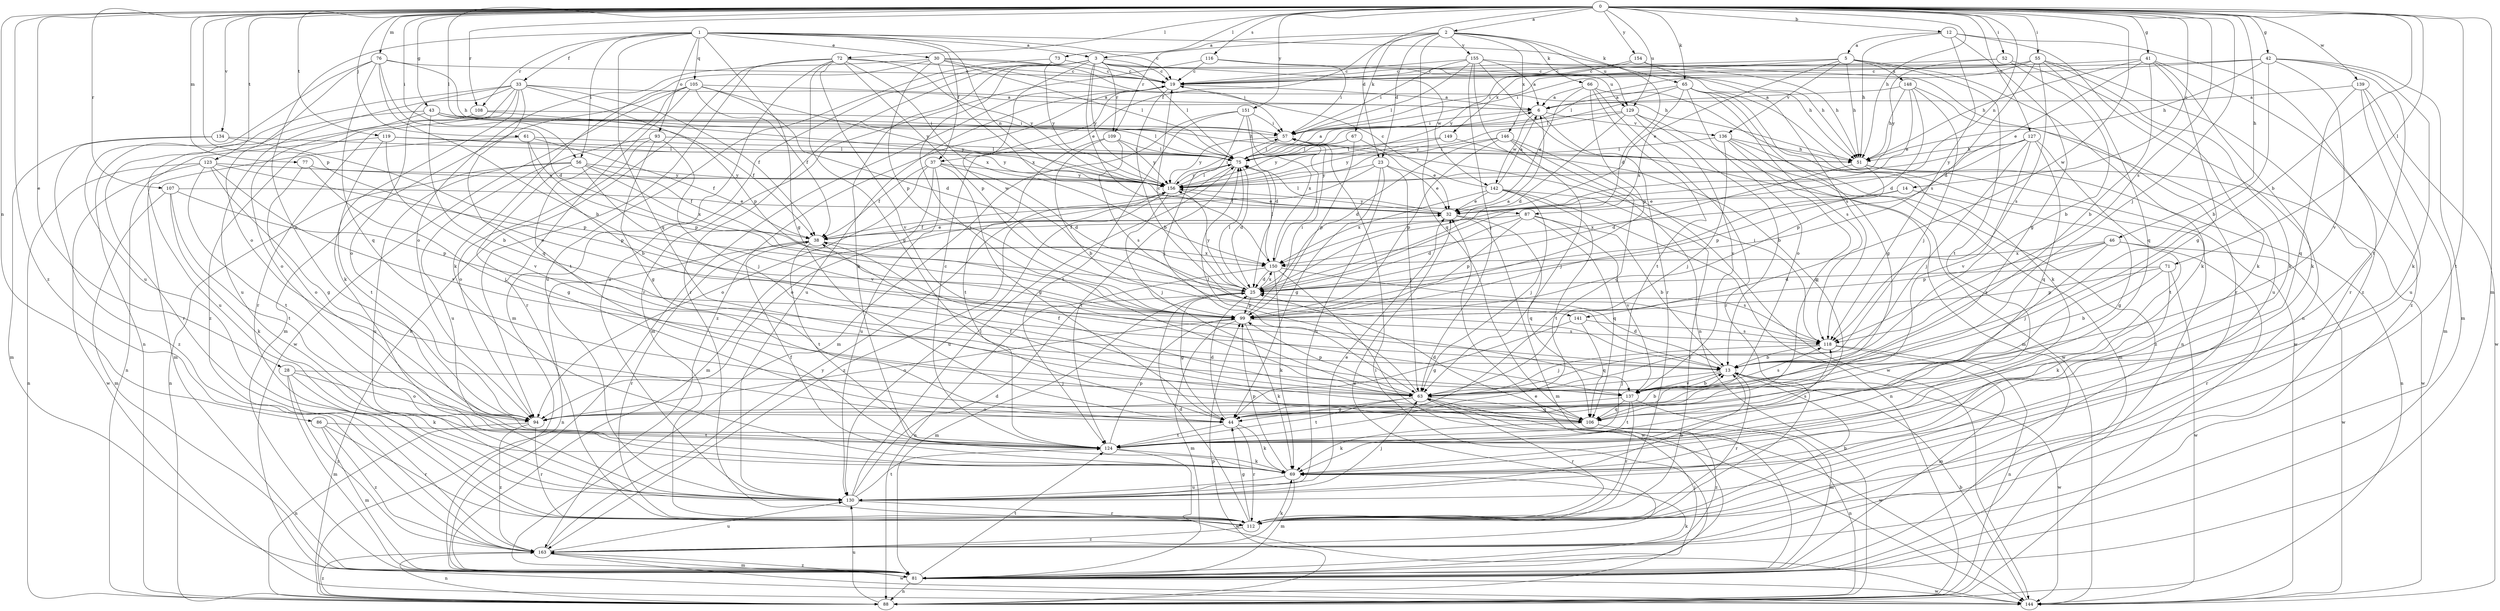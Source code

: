 strict digraph  {
0;
1;
2;
3;
5;
6;
12;
13;
14;
19;
23;
25;
28;
30;
32;
33;
37;
38;
41;
42;
43;
44;
46;
51;
52;
55;
56;
57;
61;
63;
65;
66;
67;
69;
71;
72;
73;
75;
76;
77;
81;
86;
87;
88;
93;
94;
99;
105;
106;
107;
108;
109;
112;
116;
118;
119;
123;
124;
127;
129;
130;
134;
136;
137;
139;
141;
142;
144;
146;
148;
149;
150;
151;
154;
155;
156;
163;
0 -> 2  [label=a];
0 -> 12  [label=b];
0 -> 13  [label=b];
0 -> 14  [label=c];
0 -> 23  [label=d];
0 -> 28  [label=e];
0 -> 41  [label=g];
0 -> 42  [label=g];
0 -> 43  [label=g];
0 -> 46  [label=h];
0 -> 51  [label=h];
0 -> 52  [label=i];
0 -> 55  [label=i];
0 -> 56  [label=i];
0 -> 61  [label=j];
0 -> 63  [label=j];
0 -> 65  [label=k];
0 -> 71  [label=l];
0 -> 72  [label=l];
0 -> 73  [label=l];
0 -> 75  [label=l];
0 -> 76  [label=m];
0 -> 77  [label=m];
0 -> 81  [label=m];
0 -> 86  [label=n];
0 -> 87  [label=n];
0 -> 99  [label=p];
0 -> 107  [label=r];
0 -> 108  [label=r];
0 -> 116  [label=s];
0 -> 118  [label=s];
0 -> 119  [label=t];
0 -> 123  [label=t];
0 -> 127  [label=u];
0 -> 129  [label=u];
0 -> 134  [label=v];
0 -> 139  [label=w];
0 -> 141  [label=w];
0 -> 151  [label=y];
0 -> 154  [label=y];
0 -> 163  [label=z];
0 -> 112  [label=t];
1 -> 3  [label=a];
1 -> 19  [label=c];
1 -> 30  [label=e];
1 -> 33  [label=f];
1 -> 37  [label=f];
1 -> 44  [label=g];
1 -> 56  [label=i];
1 -> 65  [label=k];
1 -> 87  [label=n];
1 -> 93  [label=o];
1 -> 94  [label=o];
1 -> 105  [label=q];
1 -> 106  [label=q];
1 -> 108  [label=r];
2 -> 3  [label=a];
2 -> 23  [label=d];
2 -> 25  [label=d];
2 -> 37  [label=f];
2 -> 66  [label=k];
2 -> 67  [label=k];
2 -> 106  [label=q];
2 -> 109  [label=r];
2 -> 129  [label=u];
2 -> 146  [label=x];
2 -> 155  [label=y];
3 -> 19  [label=c];
3 -> 32  [label=e];
3 -> 51  [label=h];
3 -> 63  [label=j];
3 -> 69  [label=k];
3 -> 75  [label=l];
3 -> 109  [label=r];
3 -> 112  [label=r];
3 -> 129  [label=u];
3 -> 130  [label=u];
3 -> 141  [label=w];
3 -> 142  [label=w];
3 -> 156  [label=y];
5 -> 19  [label=c];
5 -> 32  [label=e];
5 -> 51  [label=h];
5 -> 69  [label=k];
5 -> 124  [label=t];
5 -> 136  [label=v];
5 -> 148  [label=x];
5 -> 149  [label=x];
6 -> 57  [label=i];
6 -> 136  [label=v];
6 -> 142  [label=w];
6 -> 144  [label=w];
12 -> 5  [label=a];
12 -> 44  [label=g];
12 -> 51  [label=h];
12 -> 88  [label=n];
12 -> 118  [label=s];
12 -> 163  [label=z];
13 -> 25  [label=d];
13 -> 63  [label=j];
13 -> 112  [label=r];
13 -> 137  [label=v];
13 -> 144  [label=w];
14 -> 32  [label=e];
14 -> 44  [label=g];
14 -> 150  [label=x];
19 -> 6  [label=a];
19 -> 13  [label=b];
19 -> 81  [label=m];
19 -> 130  [label=u];
19 -> 163  [label=z];
23 -> 32  [label=e];
23 -> 38  [label=f];
23 -> 44  [label=g];
23 -> 63  [label=j];
23 -> 130  [label=u];
23 -> 156  [label=y];
25 -> 6  [label=a];
25 -> 19  [label=c];
25 -> 44  [label=g];
25 -> 75  [label=l];
25 -> 81  [label=m];
25 -> 99  [label=p];
25 -> 150  [label=x];
25 -> 156  [label=y];
28 -> 63  [label=j];
28 -> 69  [label=k];
28 -> 81  [label=m];
28 -> 94  [label=o];
28 -> 163  [label=z];
30 -> 19  [label=c];
30 -> 51  [label=h];
30 -> 57  [label=i];
30 -> 69  [label=k];
30 -> 75  [label=l];
30 -> 94  [label=o];
30 -> 99  [label=p];
30 -> 150  [label=x];
32 -> 38  [label=f];
32 -> 75  [label=l];
32 -> 81  [label=m];
32 -> 106  [label=q];
32 -> 156  [label=y];
33 -> 6  [label=a];
33 -> 38  [label=f];
33 -> 69  [label=k];
33 -> 88  [label=n];
33 -> 94  [label=o];
33 -> 99  [label=p];
33 -> 106  [label=q];
33 -> 112  [label=r];
33 -> 130  [label=u];
33 -> 163  [label=z];
37 -> 25  [label=d];
37 -> 38  [label=f];
37 -> 44  [label=g];
37 -> 81  [label=m];
37 -> 94  [label=o];
37 -> 130  [label=u];
37 -> 156  [label=y];
38 -> 32  [label=e];
38 -> 88  [label=n];
38 -> 112  [label=r];
38 -> 124  [label=t];
38 -> 150  [label=x];
41 -> 13  [label=b];
41 -> 19  [label=c];
41 -> 32  [label=e];
41 -> 44  [label=g];
41 -> 51  [label=h];
41 -> 69  [label=k];
41 -> 163  [label=z];
42 -> 13  [label=b];
42 -> 19  [label=c];
42 -> 51  [label=h];
42 -> 57  [label=i];
42 -> 69  [label=k];
42 -> 81  [label=m];
42 -> 124  [label=t];
42 -> 137  [label=v];
43 -> 13  [label=b];
43 -> 38  [label=f];
43 -> 51  [label=h];
43 -> 57  [label=i];
43 -> 75  [label=l];
43 -> 94  [label=o];
43 -> 112  [label=r];
44 -> 25  [label=d];
44 -> 69  [label=k];
44 -> 112  [label=r];
44 -> 124  [label=t];
46 -> 63  [label=j];
46 -> 99  [label=p];
46 -> 112  [label=r];
46 -> 118  [label=s];
46 -> 144  [label=w];
46 -> 150  [label=x];
51 -> 25  [label=d];
51 -> 88  [label=n];
51 -> 99  [label=p];
51 -> 144  [label=w];
52 -> 13  [label=b];
52 -> 19  [label=c];
52 -> 69  [label=k];
52 -> 156  [label=y];
55 -> 19  [label=c];
55 -> 25  [label=d];
55 -> 57  [label=i];
55 -> 69  [label=k];
55 -> 75  [label=l];
55 -> 106  [label=q];
55 -> 112  [label=r];
55 -> 118  [label=s];
56 -> 38  [label=f];
56 -> 44  [label=g];
56 -> 88  [label=n];
56 -> 130  [label=u];
56 -> 137  [label=v];
56 -> 150  [label=x];
56 -> 156  [label=y];
57 -> 75  [label=l];
57 -> 156  [label=y];
61 -> 13  [label=b];
61 -> 38  [label=f];
61 -> 75  [label=l];
61 -> 81  [label=m];
61 -> 99  [label=p];
63 -> 38  [label=f];
63 -> 44  [label=g];
63 -> 75  [label=l];
63 -> 99  [label=p];
63 -> 106  [label=q];
63 -> 112  [label=r];
63 -> 124  [label=t];
63 -> 144  [label=w];
65 -> 6  [label=a];
65 -> 44  [label=g];
65 -> 69  [label=k];
65 -> 75  [label=l];
65 -> 94  [label=o];
65 -> 118  [label=s];
65 -> 144  [label=w];
65 -> 150  [label=x];
66 -> 6  [label=a];
66 -> 32  [label=e];
66 -> 88  [label=n];
66 -> 99  [label=p];
66 -> 112  [label=r];
66 -> 124  [label=t];
67 -> 32  [label=e];
67 -> 75  [label=l];
67 -> 99  [label=p];
67 -> 156  [label=y];
69 -> 38  [label=f];
69 -> 81  [label=m];
69 -> 99  [label=p];
69 -> 130  [label=u];
71 -> 13  [label=b];
71 -> 25  [label=d];
71 -> 69  [label=k];
71 -> 99  [label=p];
71 -> 144  [label=w];
72 -> 19  [label=c];
72 -> 44  [label=g];
72 -> 81  [label=m];
72 -> 88  [label=n];
72 -> 94  [label=o];
72 -> 99  [label=p];
72 -> 137  [label=v];
72 -> 150  [label=x];
72 -> 156  [label=y];
73 -> 19  [label=c];
73 -> 130  [label=u];
73 -> 156  [label=y];
75 -> 6  [label=a];
75 -> 25  [label=d];
75 -> 94  [label=o];
75 -> 124  [label=t];
75 -> 156  [label=y];
76 -> 13  [label=b];
76 -> 19  [label=c];
76 -> 25  [label=d];
76 -> 51  [label=h];
76 -> 94  [label=o];
76 -> 106  [label=q];
76 -> 130  [label=u];
77 -> 63  [label=j];
77 -> 94  [label=o];
77 -> 156  [label=y];
81 -> 32  [label=e];
81 -> 63  [label=j];
81 -> 69  [label=k];
81 -> 88  [label=n];
81 -> 124  [label=t];
81 -> 144  [label=w];
81 -> 163  [label=z];
86 -> 81  [label=m];
86 -> 112  [label=r];
86 -> 124  [label=t];
86 -> 163  [label=z];
87 -> 13  [label=b];
87 -> 25  [label=d];
87 -> 38  [label=f];
87 -> 99  [label=p];
87 -> 106  [label=q];
87 -> 137  [label=v];
88 -> 57  [label=i];
88 -> 99  [label=p];
88 -> 130  [label=u];
88 -> 163  [label=z];
93 -> 44  [label=g];
93 -> 63  [label=j];
93 -> 75  [label=l];
93 -> 94  [label=o];
93 -> 130  [label=u];
94 -> 13  [label=b];
94 -> 88  [label=n];
94 -> 112  [label=r];
94 -> 163  [label=z];
99 -> 57  [label=i];
99 -> 69  [label=k];
99 -> 81  [label=m];
99 -> 94  [label=o];
99 -> 118  [label=s];
105 -> 6  [label=a];
105 -> 25  [label=d];
105 -> 38  [label=f];
105 -> 81  [label=m];
105 -> 112  [label=r];
105 -> 124  [label=t];
105 -> 144  [label=w];
105 -> 156  [label=y];
106 -> 25  [label=d];
106 -> 38  [label=f];
106 -> 69  [label=k];
106 -> 88  [label=n];
106 -> 163  [label=z];
107 -> 32  [label=e];
107 -> 69  [label=k];
107 -> 81  [label=m];
107 -> 99  [label=p];
107 -> 124  [label=t];
108 -> 57  [label=i];
108 -> 130  [label=u];
108 -> 156  [label=y];
109 -> 13  [label=b];
109 -> 75  [label=l];
109 -> 118  [label=s];
109 -> 124  [label=t];
109 -> 156  [label=y];
112 -> 13  [label=b];
112 -> 25  [label=d];
112 -> 44  [label=g];
112 -> 163  [label=z];
116 -> 19  [label=c];
116 -> 51  [label=h];
116 -> 57  [label=i];
116 -> 112  [label=r];
118 -> 13  [label=b];
118 -> 57  [label=i];
118 -> 63  [label=j];
118 -> 81  [label=m];
118 -> 88  [label=n];
119 -> 75  [label=l];
119 -> 88  [label=n];
119 -> 124  [label=t];
119 -> 137  [label=v];
119 -> 156  [label=y];
123 -> 44  [label=g];
123 -> 88  [label=n];
123 -> 99  [label=p];
123 -> 124  [label=t];
123 -> 137  [label=v];
123 -> 144  [label=w];
123 -> 156  [label=y];
124 -> 19  [label=c];
124 -> 69  [label=k];
124 -> 99  [label=p];
124 -> 118  [label=s];
124 -> 144  [label=w];
127 -> 51  [label=h];
127 -> 63  [label=j];
127 -> 99  [label=p];
127 -> 106  [label=q];
127 -> 124  [label=t];
127 -> 137  [label=v];
127 -> 156  [label=y];
129 -> 13  [label=b];
129 -> 25  [label=d];
129 -> 57  [label=i];
129 -> 81  [label=m];
129 -> 137  [label=v];
129 -> 156  [label=y];
130 -> 13  [label=b];
130 -> 25  [label=d];
130 -> 32  [label=e];
130 -> 63  [label=j];
130 -> 75  [label=l];
130 -> 112  [label=r];
130 -> 124  [label=t];
134 -> 75  [label=l];
134 -> 81  [label=m];
134 -> 99  [label=p];
134 -> 163  [label=z];
136 -> 51  [label=h];
136 -> 63  [label=j];
136 -> 75  [label=l];
136 -> 81  [label=m];
136 -> 106  [label=q];
136 -> 163  [label=z];
137 -> 13  [label=b];
137 -> 81  [label=m];
137 -> 94  [label=o];
137 -> 106  [label=q];
137 -> 112  [label=r];
137 -> 118  [label=s];
137 -> 124  [label=t];
139 -> 6  [label=a];
139 -> 81  [label=m];
139 -> 106  [label=q];
139 -> 130  [label=u];
139 -> 144  [label=w];
141 -> 44  [label=g];
141 -> 106  [label=q];
141 -> 118  [label=s];
142 -> 6  [label=a];
142 -> 19  [label=c];
142 -> 32  [label=e];
142 -> 63  [label=j];
142 -> 88  [label=n];
142 -> 112  [label=r];
142 -> 124  [label=t];
142 -> 150  [label=x];
144 -> 13  [label=b];
146 -> 25  [label=d];
146 -> 44  [label=g];
146 -> 63  [label=j];
146 -> 75  [label=l];
146 -> 99  [label=p];
146 -> 144  [label=w];
148 -> 6  [label=a];
148 -> 25  [label=d];
148 -> 32  [label=e];
148 -> 51  [label=h];
148 -> 63  [label=j];
148 -> 130  [label=u];
149 -> 75  [label=l];
149 -> 106  [label=q];
149 -> 156  [label=y];
150 -> 25  [label=d];
150 -> 57  [label=i];
150 -> 69  [label=k];
150 -> 75  [label=l];
150 -> 88  [label=n];
150 -> 118  [label=s];
150 -> 144  [label=w];
151 -> 25  [label=d];
151 -> 57  [label=i];
151 -> 63  [label=j];
151 -> 81  [label=m];
151 -> 124  [label=t];
151 -> 150  [label=x];
154 -> 19  [label=c];
154 -> 112  [label=r];
154 -> 118  [label=s];
154 -> 156  [label=y];
155 -> 6  [label=a];
155 -> 19  [label=c];
155 -> 51  [label=h];
155 -> 57  [label=i];
155 -> 63  [label=j];
155 -> 75  [label=l];
155 -> 88  [label=n];
155 -> 112  [label=r];
156 -> 32  [label=e];
156 -> 57  [label=i];
156 -> 63  [label=j];
156 -> 75  [label=l];
156 -> 130  [label=u];
156 -> 163  [label=z];
163 -> 32  [label=e];
163 -> 69  [label=k];
163 -> 81  [label=m];
163 -> 88  [label=n];
163 -> 130  [label=u];
163 -> 144  [label=w];
163 -> 156  [label=y];
}
